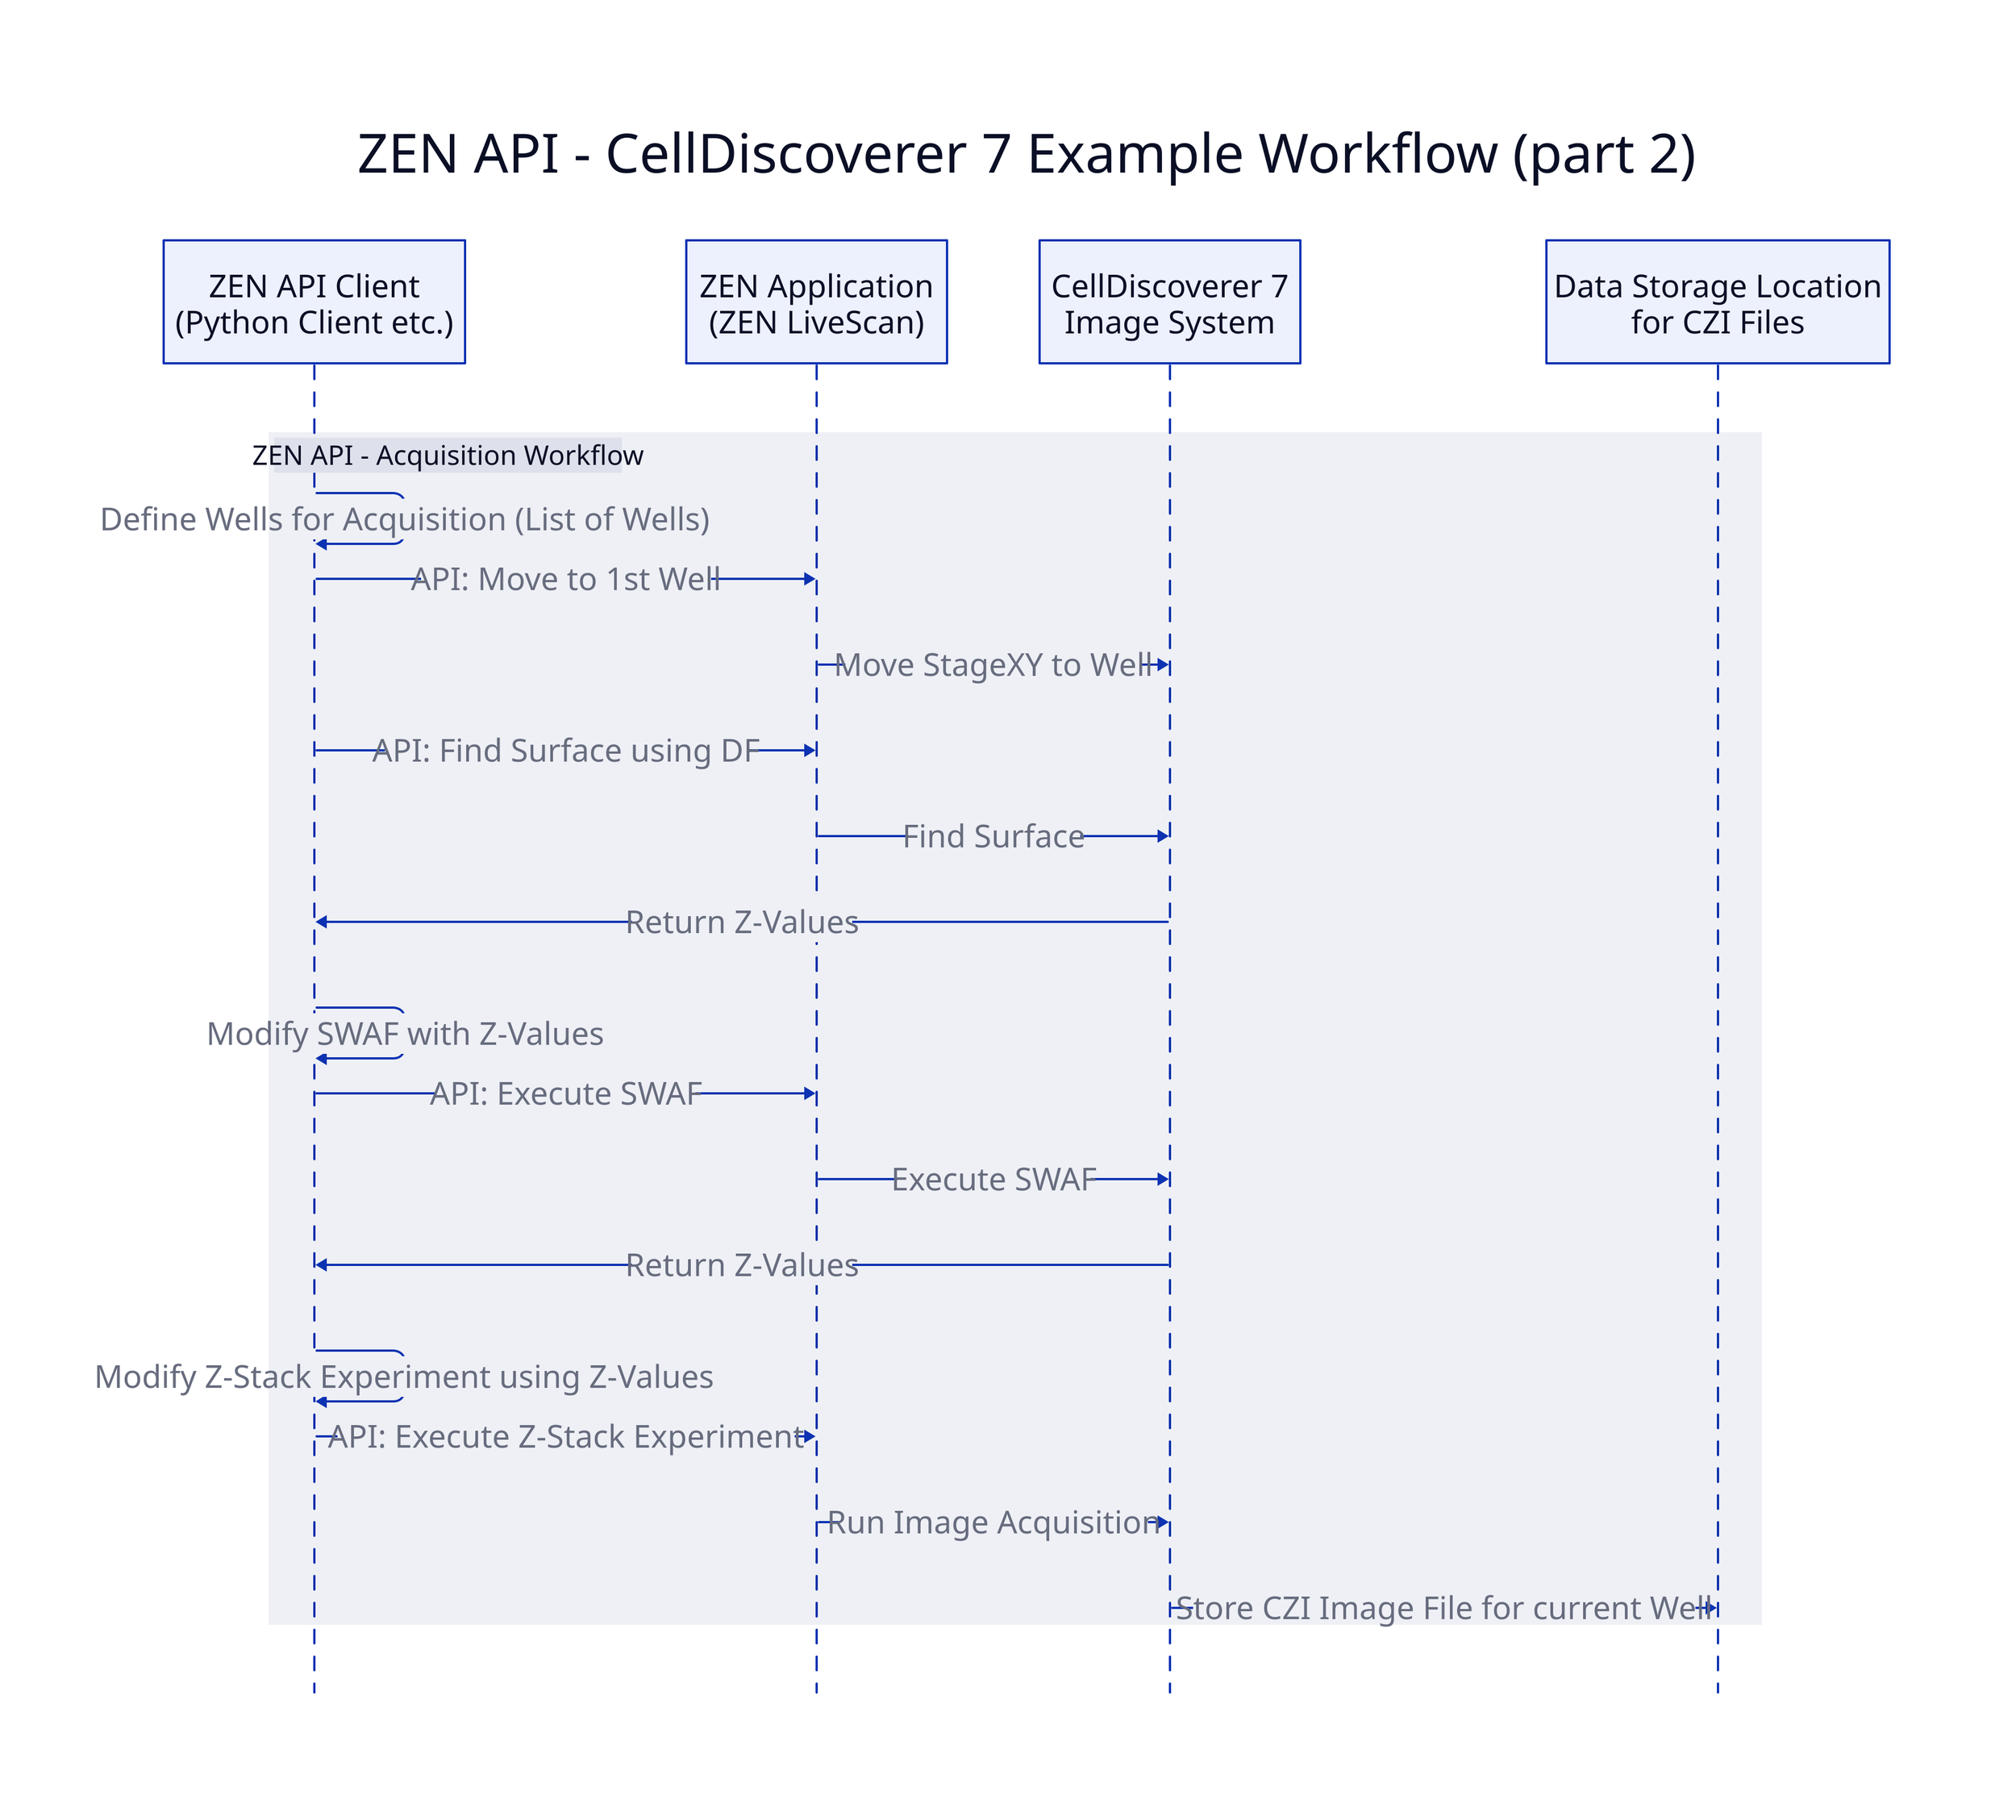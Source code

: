 # define styles and variables for the diagram
vars: {
    arrow_style: {
        bold: true
        font-size: 20
    }
        interaction_style: {
        bold: true
        font-size: 24
    }
    participant_style: {
        bold: true
        font-size: 28
    }

}

ZEN API - CellDiscoverer 7 Example Workflow (part 2){

# define the type of diagram
    shape: sequence_diagram

    ZC: ZEN API Client\n(Python Client etc.) {style: ${participant_style}}
    ZEN: ZEN Application\n(ZEN LiveScan) {style: ${participant_style}}
    CD7: CellDiscoverer 7\nImage System {style: ${participant_style}}
    HD: Data Storage Location\nfor CZI Files {style: ${participant_style}}

    ZEN API - Acquisition Workflow : {
        
        ZC -> ZC: Define Wells for Acquisition (List of Wells){style: ${participant_style}}
        ZC -> ZEN: API: Move to 1st Well {style: ${participant_style}}
        ZEN -> CD7: Move StageXY to Well {style: ${participant_style}}
        ZC -> ZEN: API: Find Surface using DF {style: ${participant_style}}
        ZEN -> CD7: Find Surface {style: ${participant_style}}
        CD7 -> ZC: Return Z-Values {style: ${participant_style}}
        ZC -> ZC: Modify SWAF with Z-Values {style: ${participant_style}}
        ZC -> ZEN: API: Execute SWAF {style: ${participant_style}}
        ZEN -> CD7: Execute SWAF {style: ${participant_style}}
        CD7 -> ZC: Return Z-Values {style: ${participant_style}}
        ZC -> ZC: Modify Z-Stack Experiment using Z-Values {style: ${participant_style}}
        ZC -> ZEN: API: Execute Z-Stack Experiment {style: ${participant_style}}
        ZEN -> CD7: Run Image Acquisition {style: ${participant_style}}
        CD7 -> HD: Store CZI Image File for current Well {style: ${participant_style}}
        style: ${interaction_style}
    }

    # the the heading
    style.font-size: 48
    style.bold: true
}
